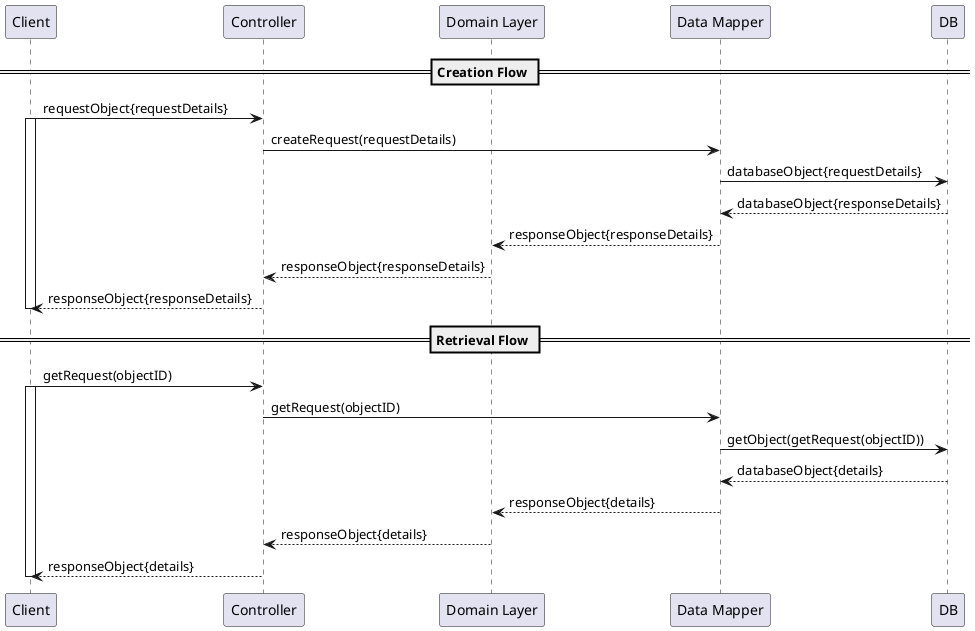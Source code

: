 @startuml
'https://plantuml.com/sequence-diagram

skinparam linetype polyline

participant "Client" as Client
participant "Controller" as Controller
participant "Domain Layer" as DL
participant "Data Mapper" as Mapper
participant "DB" as DB

== Creation Flow ==
Client -> Controller: requestObject{requestDetails}
activate Client
Controller -> Mapper: createRequest(requestDetails)
Mapper -> DB : databaseObject{requestDetails}
DB --> Mapper : databaseObject{responseDetails}
Mapper --> DL : responseObject{responseDetails}
DL --> Controller : responseObject{responseDetails}
Controller --> Client : responseObject{responseDetails}
deactivate Client

== Retrieval Flow ==
Client -> Controller: getRequest(objectID)
activate Client
Controller -> Mapper: getRequest(objectID)
Mapper -> DB : getObject(getRequest(objectID))
DB --> Mapper : databaseObject{details}
Mapper --> DL : responseObject{details}
DL --> Controller : responseObject{details}
Controller --> Client : responseObject{details}
deactivate Client
@enduml